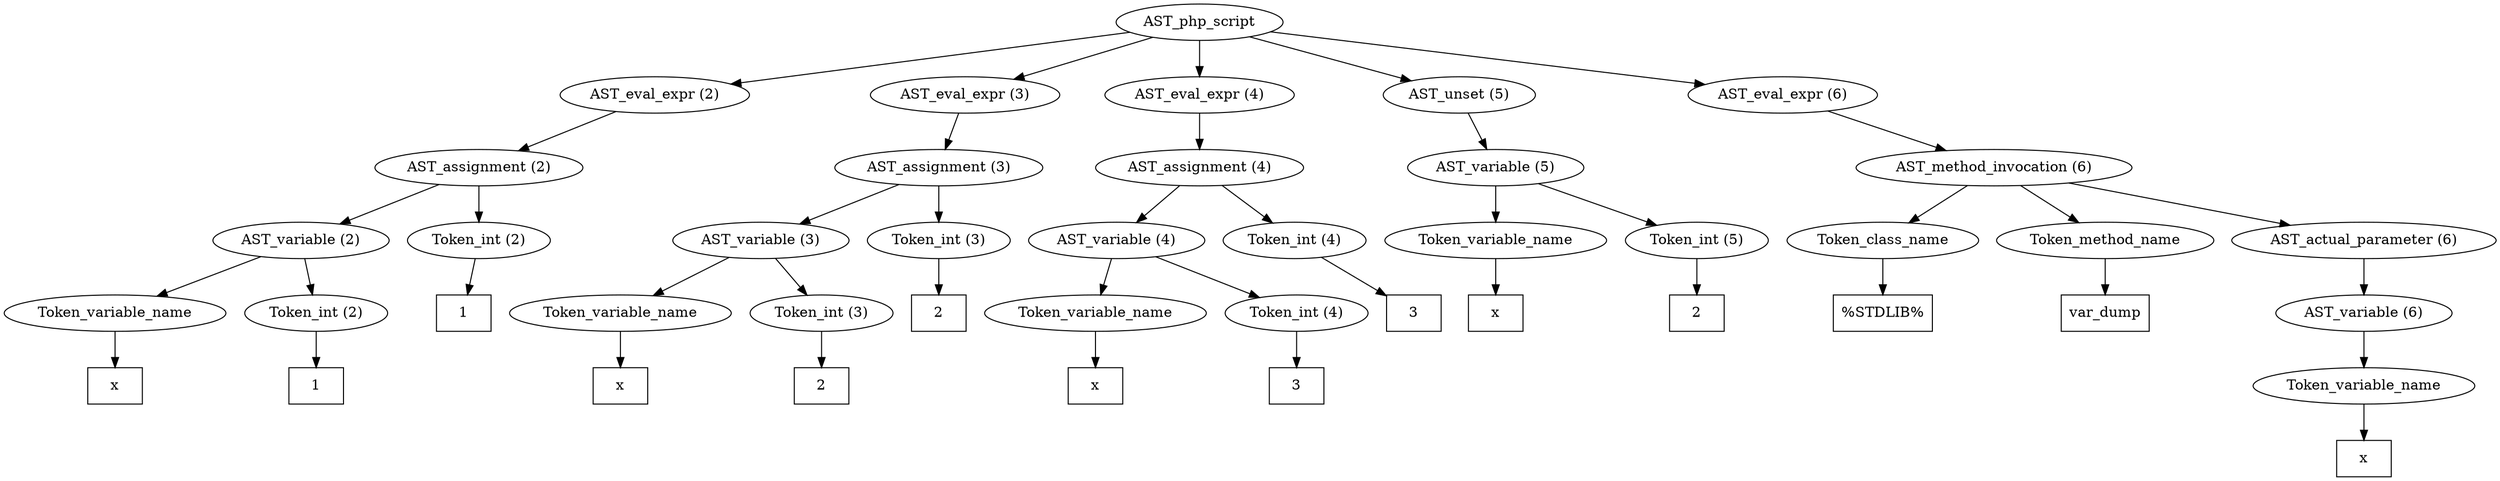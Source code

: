 /*
 * AST in dot format generated by phc -- the PHP compiler
 */

digraph AST {
node_0 [label="AST_php_script"];
node_1 [label="AST_eval_expr (2)"];
node_2 [label="AST_assignment (2)"];
node_3 [label="AST_variable (2)"];
node_4 [label="Token_variable_name"];
node_5 [label="x", shape=box]
node_4 -> node_5;
node_6 [label="Token_int (2)"];
node_7 [label="1", shape=box]
node_6 -> node_7;
node_3 -> node_6;
node_3 -> node_4;
node_8 [label="Token_int (2)"];
node_9 [label="1", shape=box]
node_8 -> node_9;
node_2 -> node_8;
node_2 -> node_3;
node_1 -> node_2;
node_10 [label="AST_eval_expr (3)"];
node_11 [label="AST_assignment (3)"];
node_12 [label="AST_variable (3)"];
node_13 [label="Token_variable_name"];
node_14 [label="x", shape=box]
node_13 -> node_14;
node_15 [label="Token_int (3)"];
node_16 [label="2", shape=box]
node_15 -> node_16;
node_12 -> node_15;
node_12 -> node_13;
node_17 [label="Token_int (3)"];
node_18 [label="2", shape=box]
node_17 -> node_18;
node_11 -> node_17;
node_11 -> node_12;
node_10 -> node_11;
node_19 [label="AST_eval_expr (4)"];
node_20 [label="AST_assignment (4)"];
node_21 [label="AST_variable (4)"];
node_22 [label="Token_variable_name"];
node_23 [label="x", shape=box]
node_22 -> node_23;
node_24 [label="Token_int (4)"];
node_25 [label="3", shape=box]
node_24 -> node_25;
node_21 -> node_24;
node_21 -> node_22;
node_26 [label="Token_int (4)"];
node_27 [label="3", shape=box]
node_26 -> node_27;
node_20 -> node_26;
node_20 -> node_21;
node_19 -> node_20;
node_28 [label="AST_unset (5)"];
node_29 [label="AST_variable (5)"];
node_30 [label="Token_variable_name"];
node_31 [label="x", shape=box]
node_30 -> node_31;
node_32 [label="Token_int (5)"];
node_33 [label="2", shape=box]
node_32 -> node_33;
node_29 -> node_32;
node_29 -> node_30;
node_28 -> node_29;
node_34 [label="AST_eval_expr (6)"];
node_35 [label="AST_method_invocation (6)"];
node_36 [label="Token_class_name"];
node_37 [label="%STDLIB%", shape=box]
node_36 -> node_37;
node_38 [label="Token_method_name"];
node_39 [label="var_dump", shape=box]
node_38 -> node_39;
node_40 [label="AST_actual_parameter (6)"];
node_41 [label="AST_variable (6)"];
node_42 [label="Token_variable_name"];
node_43 [label="x", shape=box]
node_42 -> node_43;
node_41 -> node_42;
node_40 -> node_41;
node_35 -> node_40;
node_35 -> node_38;
node_35 -> node_36;
node_34 -> node_35;
node_0 -> node_34;
node_0 -> node_28;
node_0 -> node_19;
node_0 -> node_10;
node_0 -> node_1;
}
